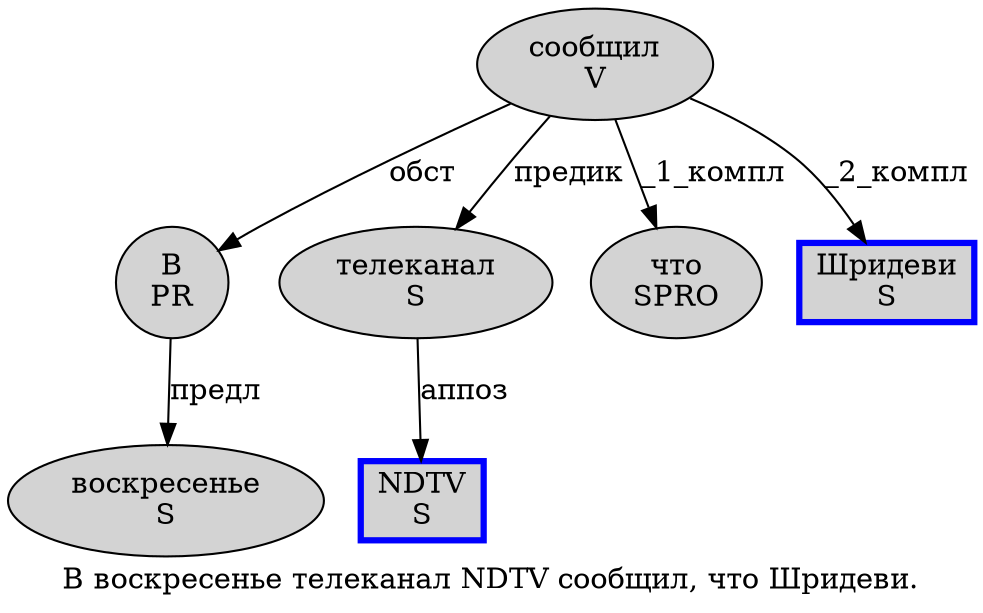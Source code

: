 digraph SENTENCE_1125 {
	graph [label="В воскресенье телеканал NDTV сообщил, что Шридеви."]
	node [style=filled]
		0 [label="В
PR" color="" fillcolor=lightgray penwidth=1 shape=ellipse]
		1 [label="воскресенье
S" color="" fillcolor=lightgray penwidth=1 shape=ellipse]
		2 [label="телеканал
S" color="" fillcolor=lightgray penwidth=1 shape=ellipse]
		3 [label="NDTV
S" color=blue fillcolor=lightgray penwidth=3 shape=box]
		4 [label="сообщил
V" color="" fillcolor=lightgray penwidth=1 shape=ellipse]
		6 [label="что
SPRO" color="" fillcolor=lightgray penwidth=1 shape=ellipse]
		7 [label="Шридеви
S" color=blue fillcolor=lightgray penwidth=3 shape=box]
			4 -> 0 [label="обст"]
			4 -> 2 [label="предик"]
			4 -> 6 [label="_1_компл"]
			4 -> 7 [label="_2_компл"]
			0 -> 1 [label="предл"]
			2 -> 3 [label="аппоз"]
}